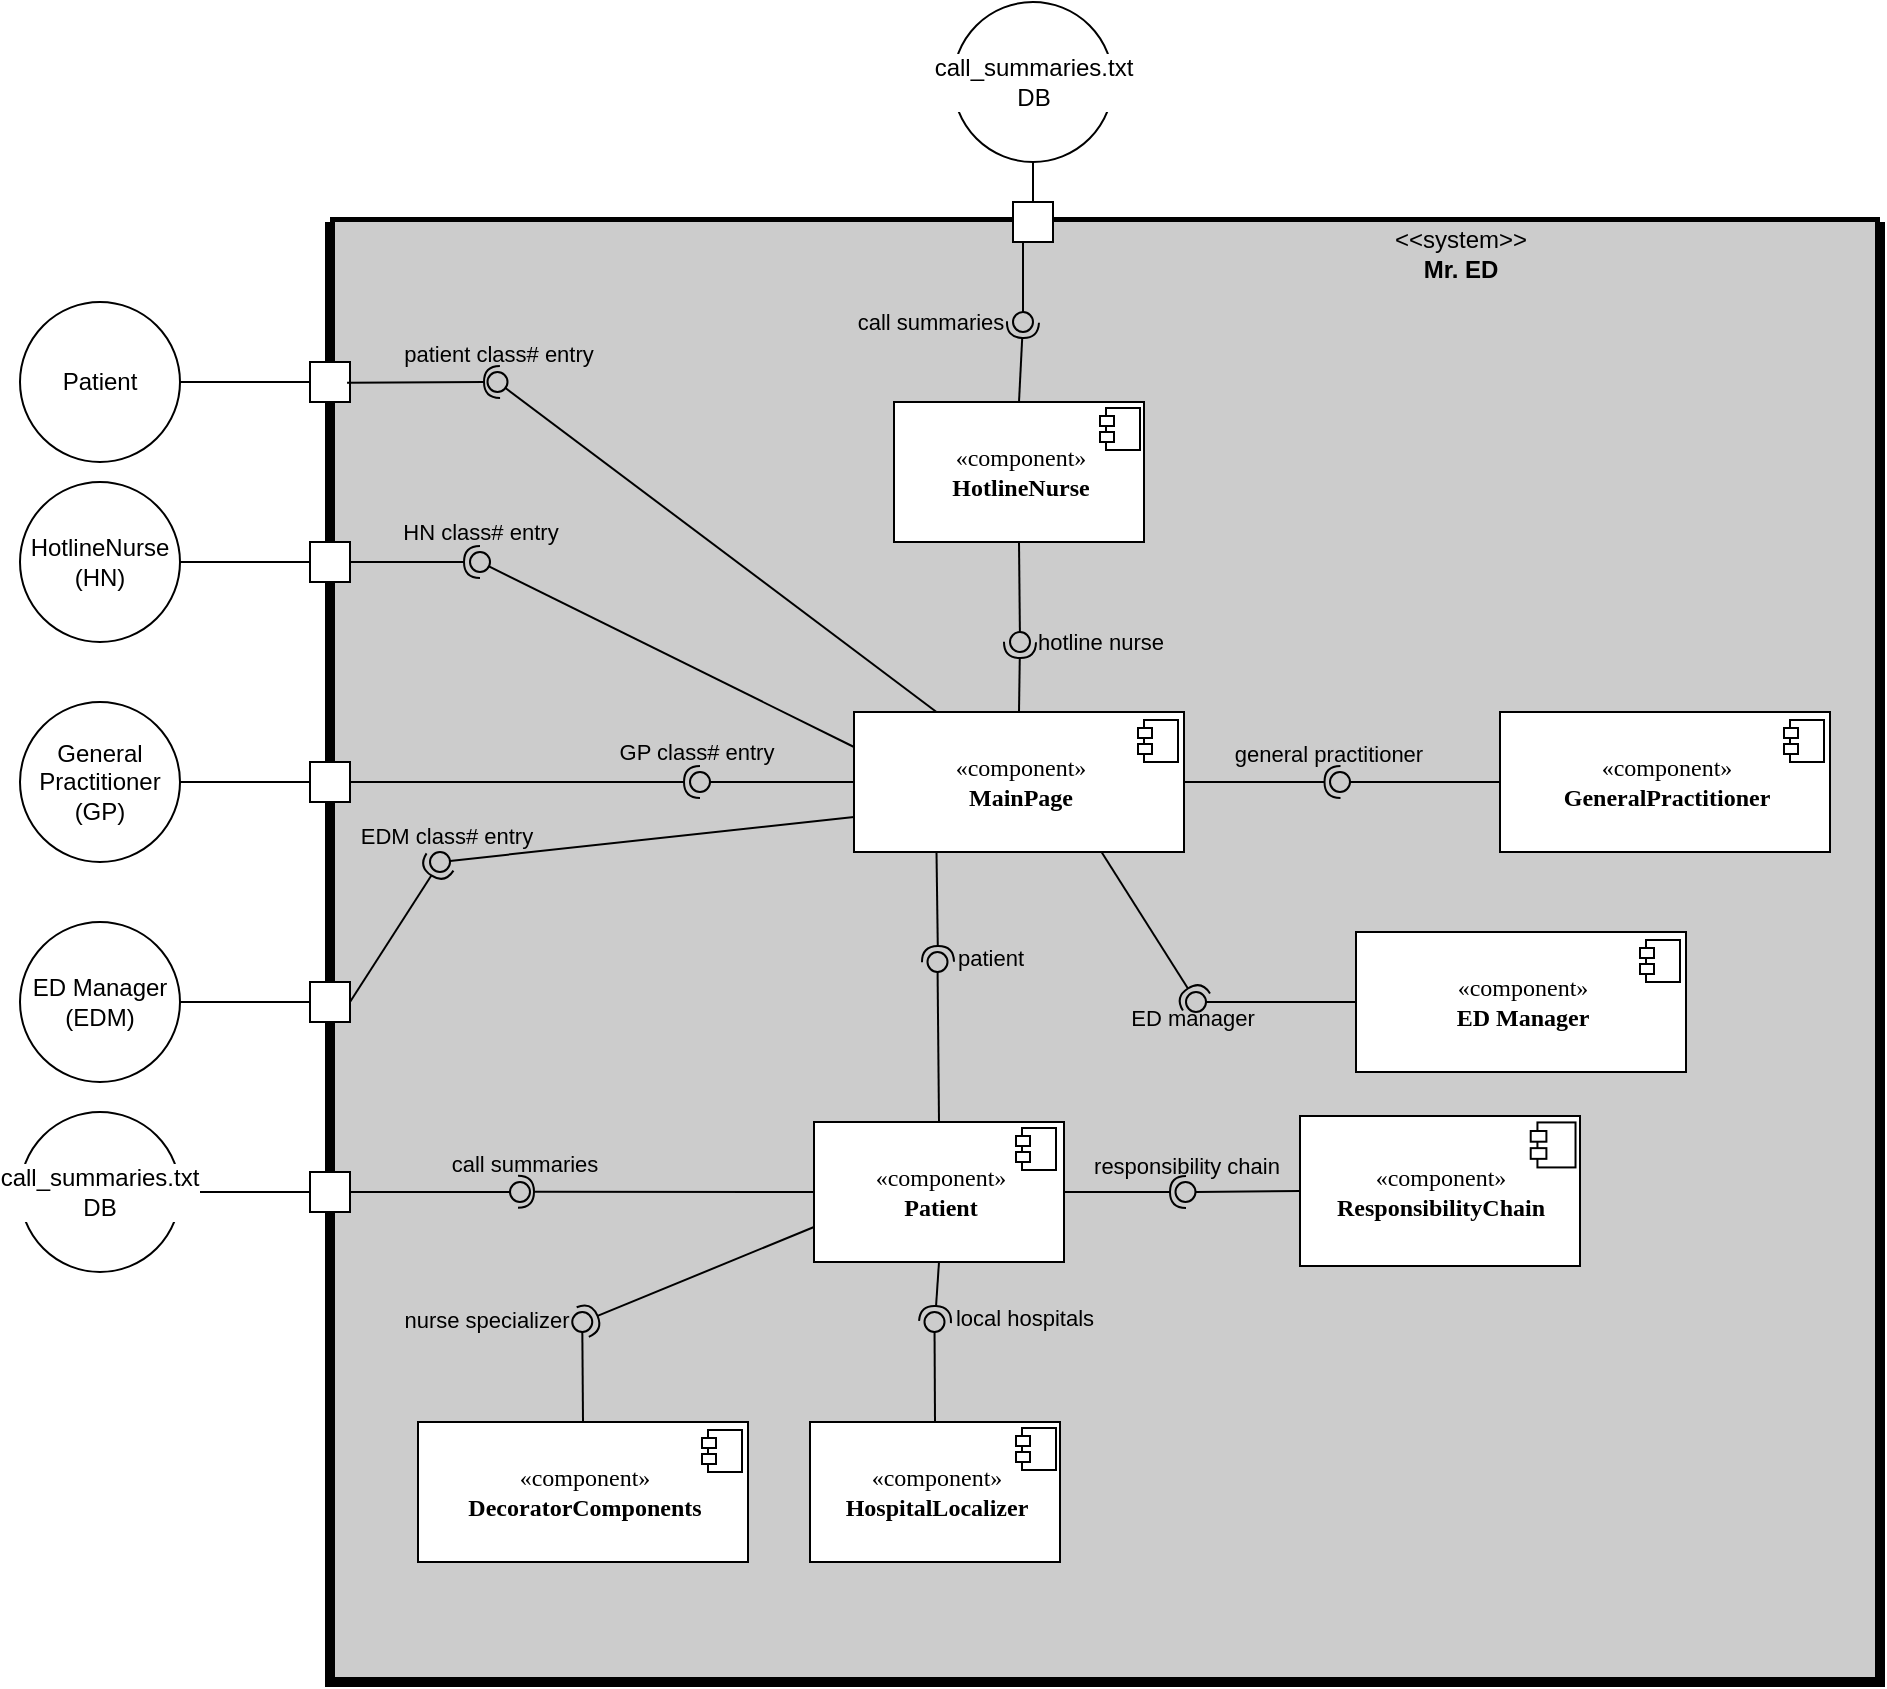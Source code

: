 <mxfile version="24.8.6" pages="2">
  <diagram name="Page-1" id="5f0bae14-7c28-e335-631c-24af17079c00">
    <mxGraphModel dx="1695" dy="905" grid="1" gridSize="10" guides="1" tooltips="1" connect="1" arrows="1" fold="1" page="1" pageScale="1" pageWidth="1700" pageHeight="1100" background="none" math="0" shadow="0">
      <root>
        <mxCell id="0" />
        <mxCell id="1" parent="0" />
        <mxCell id="8719N4NCS_MHKGOsEjrK-1" value="" style="swimlane;startSize=0;movable=1;resizable=1;rotatable=1;deletable=1;editable=1;locked=0;connectable=1;fillColor=none;swimlaneFillColor=#CCCCCC;fillStyle=auto;fontColor=#ffffff;strokeColor=default;strokeWidth=5;shadow=0;swimlaneLine=1;" parent="1" vertex="1">
          <mxGeometry x="310" y="200" width="775" height="730" as="geometry" />
        </mxCell>
        <mxCell id="8719N4NCS_MHKGOsEjrK-2" value="&amp;lt;&amp;lt;system&amp;gt;&amp;gt;&lt;div&gt;&lt;b&gt;Mr. ED&lt;/b&gt;&lt;/div&gt;" style="text;html=1;align=center;verticalAlign=middle;resizable=0;points=[];autosize=1;strokeColor=none;fillColor=none;" parent="8719N4NCS_MHKGOsEjrK-1" vertex="1">
          <mxGeometry x="520" y="-4" width="90" height="40" as="geometry" />
        </mxCell>
        <mxCell id="8719N4NCS_MHKGOsEjrK-7" value="" style="whiteSpace=wrap;html=1;aspect=fixed;" parent="8719N4NCS_MHKGOsEjrK-1" vertex="1">
          <mxGeometry x="-10" y="70" width="20" height="20" as="geometry" />
        </mxCell>
        <mxCell id="8719N4NCS_MHKGOsEjrK-8" value="" style="whiteSpace=wrap;html=1;aspect=fixed;" parent="8719N4NCS_MHKGOsEjrK-1" vertex="1">
          <mxGeometry x="-10" y="160" width="20" height="20" as="geometry" />
        </mxCell>
        <mxCell id="8719N4NCS_MHKGOsEjrK-11" value="" style="whiteSpace=wrap;html=1;aspect=fixed;" parent="8719N4NCS_MHKGOsEjrK-1" vertex="1">
          <mxGeometry x="-10" y="270" width="20" height="20" as="geometry" />
        </mxCell>
        <mxCell id="8719N4NCS_MHKGOsEjrK-17" value="" style="whiteSpace=wrap;html=1;aspect=fixed;" parent="8719N4NCS_MHKGOsEjrK-1" vertex="1">
          <mxGeometry x="-10" y="380" width="20" height="20" as="geometry" />
        </mxCell>
        <mxCell id="8719N4NCS_MHKGOsEjrK-28" value="" style="rounded=0;orthogonalLoop=1;jettySize=auto;html=1;endArrow=halfCircle;endFill=0;endSize=6;strokeWidth=1;sketch=0;exitX=1;exitY=0.5;exitDx=0;exitDy=0;" parent="8719N4NCS_MHKGOsEjrK-1" source="8719N4NCS_MHKGOsEjrK-11" edge="1">
          <mxGeometry relative="1" as="geometry">
            <mxPoint x="165" y="112.5" as="sourcePoint" />
            <mxPoint x="185" y="280" as="targetPoint" />
          </mxGeometry>
        </mxCell>
        <mxCell id="q5eqmeYFjdE975qVz-u_-1" value="" style="rounded=0;orthogonalLoop=1;jettySize=auto;html=1;endArrow=oval;endFill=0;sketch=0;sourcePerimeterSpacing=0;targetPerimeterSpacing=0;endSize=10;exitX=0.25;exitY=0;exitDx=0;exitDy=0;jumpStyle=none;" parent="8719N4NCS_MHKGOsEjrK-1" source="ruIODANc_59mGdwzqtsv-78" edge="1">
          <mxGeometry relative="1" as="geometry">
            <mxPoint x="195" y="175" as="sourcePoint" />
            <mxPoint x="83.75" y="80" as="targetPoint" />
          </mxGeometry>
        </mxCell>
        <mxCell id="8719N4NCS_MHKGOsEjrK-26" value="" style="rounded=0;orthogonalLoop=1;jettySize=auto;html=1;endArrow=halfCircle;endFill=0;endSize=6;strokeWidth=1;sketch=0;exitX=1;exitY=0.5;exitDx=0;exitDy=0;" parent="8719N4NCS_MHKGOsEjrK-1" source="8719N4NCS_MHKGOsEjrK-8" edge="1">
          <mxGeometry relative="1" as="geometry">
            <mxPoint x="45" y="180" as="sourcePoint" />
            <mxPoint x="75" y="170" as="targetPoint" />
          </mxGeometry>
        </mxCell>
        <mxCell id="q5eqmeYFjdE975qVz-u_-2" value="" style="rounded=0;orthogonalLoop=1;jettySize=auto;html=1;endArrow=halfCircle;endFill=0;endSize=6;strokeWidth=1;sketch=0;exitX=0.927;exitY=0.519;exitDx=0;exitDy=0;exitPerimeter=0;" parent="8719N4NCS_MHKGOsEjrK-1" source="8719N4NCS_MHKGOsEjrK-7" edge="1">
          <mxGeometry relative="1" as="geometry">
            <mxPoint x="10.0" y="81" as="sourcePoint" />
            <mxPoint x="85" y="80" as="targetPoint" />
          </mxGeometry>
        </mxCell>
        <mxCell id="q5eqmeYFjdE975qVz-u_-3" value="patient class#&amp;nbsp;&lt;span style=&quot;background-color: initial;&quot;&gt;entry&lt;/span&gt;" style="edgeLabel;html=1;align=center;verticalAlign=middle;resizable=0;points=[];labelBackgroundColor=none;" parent="q5eqmeYFjdE975qVz-u_-2" vertex="1" connectable="0">
          <mxGeometry x="0.376" y="2" relative="1" as="geometry">
            <mxPoint x="23" y="-12" as="offset" />
          </mxGeometry>
        </mxCell>
        <mxCell id="q5eqmeYFjdE975qVz-u_-7" value="" style="rounded=0;orthogonalLoop=1;jettySize=auto;html=1;endArrow=halfCircle;endFill=0;endSize=6;strokeWidth=1;sketch=0;exitX=1;exitY=0.5;exitDx=0;exitDy=0;movable=1;resizable=1;rotatable=1;deletable=1;editable=1;locked=0;connectable=1;" parent="8719N4NCS_MHKGOsEjrK-1" source="8719N4NCS_MHKGOsEjrK-17" edge="1">
          <mxGeometry relative="1" as="geometry">
            <mxPoint x="-10" y="510" as="sourcePoint" />
            <mxPoint x="55" y="320" as="targetPoint" />
          </mxGeometry>
        </mxCell>
        <mxCell id="q5eqmeYFjdE975qVz-u_-8" value="" style="rounded=0;orthogonalLoop=1;jettySize=auto;html=1;endArrow=oval;endFill=0;sketch=0;sourcePerimeterSpacing=0;targetPerimeterSpacing=0;endSize=10;exitX=0;exitY=0.75;exitDx=0;exitDy=0;jumpStyle=none;movable=1;resizable=1;rotatable=1;deletable=1;editable=1;locked=0;connectable=1;" parent="8719N4NCS_MHKGOsEjrK-1" source="ruIODANc_59mGdwzqtsv-78" edge="1">
          <mxGeometry relative="1" as="geometry">
            <mxPoint x="165" y="290" as="sourcePoint" />
            <mxPoint x="55" y="320" as="targetPoint" />
          </mxGeometry>
        </mxCell>
        <mxCell id="q5eqmeYFjdE975qVz-u_-9" value="&lt;span style=&quot;&quot;&gt;EDM class#&amp;nbsp;&lt;/span&gt;&lt;span style=&quot;&quot;&gt;entry&lt;/span&gt;" style="edgeLabel;html=1;align=center;verticalAlign=middle;resizable=0;points=[];labelBackgroundColor=none;" parent="q5eqmeYFjdE975qVz-u_-8" vertex="1" connectable="0">
          <mxGeometry x="0.757" relative="1" as="geometry">
            <mxPoint x="-22" y="-11" as="offset" />
          </mxGeometry>
        </mxCell>
        <mxCell id="ruIODANc_59mGdwzqtsv-14" value="" style="group" parent="8719N4NCS_MHKGOsEjrK-1" vertex="1" connectable="0">
          <mxGeometry x="240" y="450" width="125" height="70" as="geometry" />
        </mxCell>
        <mxCell id="q5eqmeYFjdE975qVz-u_-22" value="«component»&lt;br&gt;&lt;b&gt;Patient&lt;/b&gt;" style="html=1;rounded=0;shadow=0;comic=0;labelBackgroundColor=none;strokeWidth=1;fontFamily=Verdana;fontSize=12;align=center;points=[[0,0,0,0,0],[0,0.25,0,0,0],[0,0.5,0,0,0],[0,0.75,0,0,0],[0,1,0,0,0],[0.25,0,0,0,0],[0.25,1,0,0,0],[0.5,0,0,0,0],[0.5,1,0,0,0],[0.75,0,0,0,0],[0.75,1,0,0,0],[0.86,0,0,0,0],[1,0,0,0,0],[1,0.25,0,0,0],[1,0.5,0,0,0],[1,0.75,0,0,0],[1,1,0,0,0]];" parent="ruIODANc_59mGdwzqtsv-14" vertex="1">
          <mxGeometry x="2" width="125" height="70" as="geometry" />
        </mxCell>
        <mxCell id="ruIODANc_59mGdwzqtsv-10" value="" style="group" parent="ruIODANc_59mGdwzqtsv-14" vertex="1" connectable="0">
          <mxGeometry x="103" y="3" width="20" height="21" as="geometry" />
        </mxCell>
        <mxCell id="ruIODANc_59mGdwzqtsv-11" value="" style="rounded=0;whiteSpace=wrap;html=1;" parent="ruIODANc_59mGdwzqtsv-10" vertex="1">
          <mxGeometry x="3" width="17" height="21" as="geometry" />
        </mxCell>
        <mxCell id="ruIODANc_59mGdwzqtsv-12" value="" style="rounded=0;whiteSpace=wrap;html=1;" parent="ruIODANc_59mGdwzqtsv-10" vertex="1">
          <mxGeometry y="12" width="7" height="5" as="geometry" />
        </mxCell>
        <mxCell id="ruIODANc_59mGdwzqtsv-13" value="" style="rounded=0;whiteSpace=wrap;html=1;" parent="ruIODANc_59mGdwzqtsv-10" vertex="1">
          <mxGeometry y="4" width="7" height="5" as="geometry" />
        </mxCell>
        <mxCell id="ruIODANc_59mGdwzqtsv-16" value="" style="group" parent="8719N4NCS_MHKGOsEjrK-1" vertex="1" connectable="0">
          <mxGeometry x="282" y="90" width="125" height="70" as="geometry" />
        </mxCell>
        <mxCell id="ruIODANc_59mGdwzqtsv-17" value="«component»&lt;br&gt;&lt;b&gt;HotlineNurse&lt;/b&gt;" style="html=1;rounded=0;shadow=0;comic=0;labelBackgroundColor=none;strokeWidth=1;fontFamily=Verdana;fontSize=12;align=center;" parent="ruIODANc_59mGdwzqtsv-16" vertex="1">
          <mxGeometry width="125" height="70" as="geometry" />
        </mxCell>
        <mxCell id="ruIODANc_59mGdwzqtsv-18" value="" style="group" parent="ruIODANc_59mGdwzqtsv-16" vertex="1" connectable="0">
          <mxGeometry x="103" y="3" width="20" height="21" as="geometry" />
        </mxCell>
        <mxCell id="ruIODANc_59mGdwzqtsv-19" value="" style="rounded=0;whiteSpace=wrap;html=1;" parent="ruIODANc_59mGdwzqtsv-18" vertex="1">
          <mxGeometry x="3" width="17" height="21" as="geometry" />
        </mxCell>
        <mxCell id="ruIODANc_59mGdwzqtsv-20" value="" style="rounded=0;whiteSpace=wrap;html=1;" parent="ruIODANc_59mGdwzqtsv-18" vertex="1">
          <mxGeometry y="12" width="7" height="5" as="geometry" />
        </mxCell>
        <mxCell id="ruIODANc_59mGdwzqtsv-21" value="" style="rounded=0;whiteSpace=wrap;html=1;" parent="ruIODANc_59mGdwzqtsv-18" vertex="1">
          <mxGeometry y="4" width="7" height="5" as="geometry" />
        </mxCell>
        <mxCell id="ruIODANc_59mGdwzqtsv-22" value="" style="group" parent="8719N4NCS_MHKGOsEjrK-1" vertex="1" connectable="0">
          <mxGeometry x="485" y="447" width="140" height="75" as="geometry" />
        </mxCell>
        <mxCell id="ruIODANc_59mGdwzqtsv-23" value="«component»&lt;br&gt;&lt;b&gt;ResponsibilityChain&lt;/b&gt;" style="html=1;rounded=0;shadow=0;comic=0;labelBackgroundColor=none;strokeWidth=1;fontFamily=Verdana;fontSize=12;align=center;" parent="ruIODANc_59mGdwzqtsv-22" vertex="1">
          <mxGeometry width="140" height="75" as="geometry" />
        </mxCell>
        <mxCell id="ruIODANc_59mGdwzqtsv-24" value="" style="group" parent="ruIODANc_59mGdwzqtsv-22" vertex="1" connectable="0">
          <mxGeometry x="115.36" y="3.214" width="22.4" height="22.5" as="geometry" />
        </mxCell>
        <mxCell id="ruIODANc_59mGdwzqtsv-25" value="" style="rounded=0;whiteSpace=wrap;html=1;" parent="ruIODANc_59mGdwzqtsv-24" vertex="1">
          <mxGeometry x="3.36" width="19.04" height="22.5" as="geometry" />
        </mxCell>
        <mxCell id="ruIODANc_59mGdwzqtsv-26" value="" style="rounded=0;whiteSpace=wrap;html=1;" parent="ruIODANc_59mGdwzqtsv-24" vertex="1">
          <mxGeometry y="12.857" width="7.84" height="5.357" as="geometry" />
        </mxCell>
        <mxCell id="ruIODANc_59mGdwzqtsv-27" value="" style="rounded=0;whiteSpace=wrap;html=1;" parent="ruIODANc_59mGdwzqtsv-24" vertex="1">
          <mxGeometry y="4.286" width="7.84" height="5.357" as="geometry" />
        </mxCell>
        <mxCell id="ruIODANc_59mGdwzqtsv-29" value="" style="group" parent="8719N4NCS_MHKGOsEjrK-1" vertex="1" connectable="0">
          <mxGeometry x="240" y="600" width="125" height="70" as="geometry" />
        </mxCell>
        <mxCell id="ruIODANc_59mGdwzqtsv-30" value="«component»&lt;br&gt;&lt;b&gt;HospitalLocalizer&lt;/b&gt;" style="html=1;rounded=0;shadow=0;comic=0;labelBackgroundColor=none;strokeWidth=1;fontFamily=Verdana;fontSize=12;align=center;" parent="ruIODANc_59mGdwzqtsv-29" vertex="1">
          <mxGeometry width="125" height="70" as="geometry" />
        </mxCell>
        <mxCell id="ruIODANc_59mGdwzqtsv-31" value="" style="group" parent="ruIODANc_59mGdwzqtsv-29" vertex="1" connectable="0">
          <mxGeometry x="103" y="3" width="20" height="21" as="geometry" />
        </mxCell>
        <mxCell id="ruIODANc_59mGdwzqtsv-32" value="" style="rounded=0;whiteSpace=wrap;html=1;" parent="ruIODANc_59mGdwzqtsv-31" vertex="1">
          <mxGeometry x="3" width="17" height="21" as="geometry" />
        </mxCell>
        <mxCell id="ruIODANc_59mGdwzqtsv-33" value="" style="rounded=0;whiteSpace=wrap;html=1;" parent="ruIODANc_59mGdwzqtsv-31" vertex="1">
          <mxGeometry y="12" width="7" height="5" as="geometry" />
        </mxCell>
        <mxCell id="ruIODANc_59mGdwzqtsv-34" value="" style="rounded=0;whiteSpace=wrap;html=1;" parent="ruIODANc_59mGdwzqtsv-31" vertex="1">
          <mxGeometry y="4" width="7" height="5" as="geometry" />
        </mxCell>
        <mxCell id="ruIODANc_59mGdwzqtsv-39" value="" style="rounded=0;orthogonalLoop=1;jettySize=auto;html=1;endArrow=oval;endFill=0;sketch=0;sourcePerimeterSpacing=0;targetPerimeterSpacing=0;endSize=10;exitX=0.5;exitY=1;exitDx=0;exitDy=0;jumpStyle=none;movable=1;resizable=1;rotatable=1;deletable=1;editable=1;locked=0;connectable=1;" parent="8719N4NCS_MHKGOsEjrK-1" source="ruIODANc_59mGdwzqtsv-17" edge="1">
          <mxGeometry relative="1" as="geometry">
            <mxPoint x="277.5" y="110" as="sourcePoint" />
            <mxPoint x="345" y="210" as="targetPoint" />
          </mxGeometry>
        </mxCell>
        <mxCell id="ruIODANc_59mGdwzqtsv-40" value="hotline nurse" style="edgeLabel;html=1;align=center;verticalAlign=middle;resizable=0;points=[];labelBackgroundColor=none;" parent="ruIODANc_59mGdwzqtsv-39" vertex="1" connectable="0">
          <mxGeometry x="0.532" y="-2" relative="1" as="geometry">
            <mxPoint x="42" y="11" as="offset" />
          </mxGeometry>
        </mxCell>
        <mxCell id="ruIODANc_59mGdwzqtsv-71" value="" style="group" parent="8719N4NCS_MHKGOsEjrK-1" vertex="1" connectable="0">
          <mxGeometry x="585" y="245" width="165" height="70" as="geometry" />
        </mxCell>
        <mxCell id="ruIODANc_59mGdwzqtsv-72" value="&lt;div&gt;«component»&lt;/div&gt;&lt;div&gt;&lt;b&gt;GeneralPractitioner&lt;/b&gt;&lt;/div&gt;" style="html=1;rounded=0;shadow=0;comic=0;labelBackgroundColor=none;strokeWidth=1;fontFamily=Verdana;fontSize=12;align=center;" parent="ruIODANc_59mGdwzqtsv-71" vertex="1">
          <mxGeometry width="165" height="70" as="geometry" />
        </mxCell>
        <mxCell id="ruIODANc_59mGdwzqtsv-73" value="" style="group" parent="ruIODANc_59mGdwzqtsv-71" vertex="1" connectable="0">
          <mxGeometry x="142" y="4" width="20" height="21" as="geometry" />
        </mxCell>
        <mxCell id="ruIODANc_59mGdwzqtsv-74" value="" style="rounded=0;whiteSpace=wrap;html=1;" parent="ruIODANc_59mGdwzqtsv-73" vertex="1">
          <mxGeometry x="3" width="17" height="21" as="geometry" />
        </mxCell>
        <mxCell id="ruIODANc_59mGdwzqtsv-75" value="" style="rounded=0;whiteSpace=wrap;html=1;" parent="ruIODANc_59mGdwzqtsv-73" vertex="1">
          <mxGeometry y="12" width="7" height="5" as="geometry" />
        </mxCell>
        <mxCell id="ruIODANc_59mGdwzqtsv-76" value="" style="rounded=0;whiteSpace=wrap;html=1;" parent="ruIODANc_59mGdwzqtsv-73" vertex="1">
          <mxGeometry y="4" width="7" height="5" as="geometry" />
        </mxCell>
        <mxCell id="ruIODANc_59mGdwzqtsv-77" value="" style="group" parent="8719N4NCS_MHKGOsEjrK-1" vertex="1" connectable="0">
          <mxGeometry x="262" y="245" width="165" height="70" as="geometry" />
        </mxCell>
        <mxCell id="ruIODANc_59mGdwzqtsv-78" value="«component»&lt;div&gt;&lt;b&gt;MainPage&lt;/b&gt;&lt;/div&gt;" style="html=1;rounded=0;shadow=0;comic=0;labelBackgroundColor=none;strokeWidth=1;fontFamily=Verdana;fontSize=12;align=center;" parent="ruIODANc_59mGdwzqtsv-77" vertex="1">
          <mxGeometry width="165" height="70" as="geometry" />
        </mxCell>
        <mxCell id="ruIODANc_59mGdwzqtsv-79" value="" style="group" parent="ruIODANc_59mGdwzqtsv-77" vertex="1" connectable="0">
          <mxGeometry x="142" y="4" width="20" height="21" as="geometry" />
        </mxCell>
        <mxCell id="ruIODANc_59mGdwzqtsv-80" value="" style="rounded=0;whiteSpace=wrap;html=1;" parent="ruIODANc_59mGdwzqtsv-79" vertex="1">
          <mxGeometry x="3" width="17" height="21" as="geometry" />
        </mxCell>
        <mxCell id="ruIODANc_59mGdwzqtsv-81" value="" style="rounded=0;whiteSpace=wrap;html=1;" parent="ruIODANc_59mGdwzqtsv-79" vertex="1">
          <mxGeometry y="12" width="7" height="5" as="geometry" />
        </mxCell>
        <mxCell id="ruIODANc_59mGdwzqtsv-82" value="" style="rounded=0;whiteSpace=wrap;html=1;" parent="ruIODANc_59mGdwzqtsv-79" vertex="1">
          <mxGeometry y="4" width="7" height="5" as="geometry" />
        </mxCell>
        <mxCell id="8719N4NCS_MHKGOsEjrK-27" value="" style="rounded=0;orthogonalLoop=1;jettySize=auto;html=1;endArrow=oval;endFill=0;sketch=0;sourcePerimeterSpacing=0;targetPerimeterSpacing=0;endSize=10;exitX=0;exitY=0.5;exitDx=0;exitDy=0;jumpStyle=none;" parent="8719N4NCS_MHKGOsEjrK-1" source="ruIODANc_59mGdwzqtsv-78" edge="1">
          <mxGeometry relative="1" as="geometry">
            <mxPoint x="275.0" y="254.25" as="sourcePoint" />
            <mxPoint x="185" y="280" as="targetPoint" />
          </mxGeometry>
        </mxCell>
        <mxCell id="q5eqmeYFjdE975qVz-u_-6" value="&lt;span style=&quot;&quot;&gt;GP class#&amp;nbsp;&lt;/span&gt;&lt;span style=&quot;background-color: initial;&quot;&gt;entry&lt;/span&gt;" style="edgeLabel;html=1;align=center;verticalAlign=middle;resizable=0;points=[];labelBackgroundColor=none;" parent="8719N4NCS_MHKGOsEjrK-27" vertex="1" connectable="0">
          <mxGeometry x="0.757" relative="1" as="geometry">
            <mxPoint x="-12" y="-15" as="offset" />
          </mxGeometry>
        </mxCell>
        <mxCell id="8719N4NCS_MHKGOsEjrK-25" value="" style="rounded=0;orthogonalLoop=1;jettySize=auto;html=1;endArrow=oval;endFill=0;sketch=0;sourcePerimeterSpacing=0;targetPerimeterSpacing=0;endSize=10;exitX=0;exitY=0.25;exitDx=0;exitDy=0;jumpStyle=none;" parent="8719N4NCS_MHKGOsEjrK-1" source="ruIODANc_59mGdwzqtsv-78" edge="1">
          <mxGeometry relative="1" as="geometry">
            <mxPoint x="265" y="230" as="sourcePoint" />
            <mxPoint x="75" y="170" as="targetPoint" />
          </mxGeometry>
        </mxCell>
        <mxCell id="q5eqmeYFjdE975qVz-u_-4" value="&lt;span style=&quot;color: rgba(0, 0, 0, 0); font-family: monospace; font-size: 0px; text-align: start; background-color: rgb(251, 251, 251);&quot;&gt;%3CmxGraphModel%3E%3Croot%3E%3CmxCell%20id%3D%220%22%2F%3E%3CmxCell%20id%3D%221%22%20parent%3D%220%22%2F%3E%3CmxCell%20id%3D%222%22%20value%3D%22patient%20class%26amp%3Bnbsp%3B%26lt%3Bdiv%26gt%3Bnumber%20entry%26lt%3B%2Fdiv%26gt%3B%22%20style%3D%22edgeLabel%3Bhtml%3D1%3Balign%3Dcenter%3BverticalAlign%3Dmiddle%3Bresizable%3D0%3Bpoints%3D%5B%5D%3BlabelBackgroundColor%3Dnone%3B%22%20vertex%3D%221%22%20connectable%3D%220%22%20parent%3D%221%22%3E%3CmxGeometry%20x%3D%22400.062%22%20y%3D%22130.259%22%20as%3D%22geometry%22%2F%3E%3C%2FmxCell%3E%3C%2Froot%3E%3C%2FmxGraphModel%3E&lt;/span&gt;&lt;span style=&quot;color: rgba(0, 0, 0, 0); font-family: monospace; font-size: 0px; text-align: start; background-color: rgb(251, 251, 251);&quot;&gt;%3CmxGraphModel%3E%3Croot%3E%3CmxCell%20id%3D%220%22%2F%3E%3CmxCell%20id%3D%221%22%20parent%3D%220%22%2F%3E%3CmxCell%20id%3D%222%22%20value%3D%22patient%20class%26amp%3Bnbsp%3B%26lt%3Bdiv%26gt%3Bnumber%20entry%26lt%3B%2Fdiv%26gt%3B%22%20style%3D%22edgeLabel%3Bhtml%3D1%3Balign%3Dcenter%3BverticalAlign%3Dmiddle%3Bresizable%3D0%3Bpoints%3D%5B%5D%3BlabelBackgroundColor%3Dnone%3B%22%20vertex%3D%221%22%20connectable%3D%220%22%20parent%3D%221%22%3E%3CmxGeometry%20x%3D%22400.062%22%20y%3D%22130.259%22%20as%3D%22geometry%22%2F%3E%3C%2FmxCell%3E%3C%2Froot%3E%3C%2FmxGraphModel%3EHh&lt;/span&gt;" style="edgeLabel;html=1;align=center;verticalAlign=middle;resizable=0;points=[];" parent="8719N4NCS_MHKGOsEjrK-25" vertex="1" connectable="0">
          <mxGeometry x="0.518" y="3" relative="1" as="geometry">
            <mxPoint as="offset" />
          </mxGeometry>
        </mxCell>
        <mxCell id="q5eqmeYFjdE975qVz-u_-5" value="HN class#&amp;nbsp;&lt;span style=&quot;background-color: initial;&quot;&gt;entry&lt;/span&gt;" style="edgeLabel;html=1;align=center;verticalAlign=middle;resizable=0;points=[];labelBackgroundColor=none;" parent="8719N4NCS_MHKGOsEjrK-25" vertex="1" connectable="0">
          <mxGeometry x="0.502" y="1" relative="1" as="geometry">
            <mxPoint x="-47" y="-39" as="offset" />
          </mxGeometry>
        </mxCell>
        <mxCell id="ruIODANc_59mGdwzqtsv-95" value="" style="whiteSpace=wrap;html=1;aspect=fixed;" parent="8719N4NCS_MHKGOsEjrK-1" vertex="1">
          <mxGeometry x="-10" y="475" width="20" height="20" as="geometry" />
        </mxCell>
        <mxCell id="ruIODANc_59mGdwzqtsv-98" value="" style="rounded=0;orthogonalLoop=1;jettySize=auto;html=1;endArrow=halfCircle;endFill=0;endSize=6;strokeWidth=1;sketch=0;exitX=0;exitY=0.5;exitDx=0;exitDy=0;entryX=0;entryY=0.5;entryDx=0;entryDy=0;" parent="8719N4NCS_MHKGOsEjrK-1" source="q5eqmeYFjdE975qVz-u_-22" edge="1">
          <mxGeometry relative="1" as="geometry">
            <mxPoint x="284" y="484.9" as="sourcePoint" />
            <mxPoint x="94" y="484.9" as="targetPoint" />
          </mxGeometry>
        </mxCell>
        <mxCell id="ruIODANc_59mGdwzqtsv-104" value="call summaries" style="edgeLabel;html=1;align=center;verticalAlign=middle;resizable=0;points=[];labelBackgroundColor=none;" parent="ruIODANc_59mGdwzqtsv-98" vertex="1" connectable="0">
          <mxGeometry x="0.299" relative="1" as="geometry">
            <mxPoint x="-49" y="-14" as="offset" />
          </mxGeometry>
        </mxCell>
        <mxCell id="ruIODANc_59mGdwzqtsv-110" style="rounded=0;orthogonalLoop=1;jettySize=auto;html=1;exitX=0.25;exitY=1;exitDx=0;exitDy=0;endArrow=halfCircle;endFill=0;" parent="8719N4NCS_MHKGOsEjrK-1" source="ruIODANc_59mGdwzqtsv-78" edge="1">
          <mxGeometry relative="1" as="geometry">
            <mxPoint x="304" y="370" as="targetPoint" />
          </mxGeometry>
        </mxCell>
        <mxCell id="ruIODANc_59mGdwzqtsv-114" value="" style="rounded=0;orthogonalLoop=1;jettySize=auto;html=1;endArrow=oval;endFill=0;sketch=0;sourcePerimeterSpacing=0;targetPerimeterSpacing=0;endSize=10;exitX=0.5;exitY=0;exitDx=0;exitDy=0;jumpStyle=none;movable=1;resizable=1;rotatable=1;deletable=1;editable=1;locked=0;connectable=1;" parent="8719N4NCS_MHKGOsEjrK-1" source="q5eqmeYFjdE975qVz-u_-22" edge="1">
          <mxGeometry relative="1" as="geometry">
            <mxPoint x="291.25" y="420" as="sourcePoint" />
            <mxPoint x="303.75" y="370" as="targetPoint" />
          </mxGeometry>
        </mxCell>
        <mxCell id="ruIODANc_59mGdwzqtsv-115" value="patient" style="edgeLabel;html=1;align=center;verticalAlign=middle;resizable=0;points=[];labelBackgroundColor=none;" parent="ruIODANc_59mGdwzqtsv-114" vertex="1" connectable="0">
          <mxGeometry x="0.531" y="1" relative="1" as="geometry">
            <mxPoint x="27" y="-21" as="offset" />
          </mxGeometry>
        </mxCell>
        <mxCell id="ruIODANc_59mGdwzqtsv-136" style="rounded=0;orthogonalLoop=1;jettySize=auto;html=1;exitX=0.5;exitY=1;exitDx=0;exitDy=0;endArrow=halfCircle;endFill=0;exitPerimeter=0;" parent="8719N4NCS_MHKGOsEjrK-1" source="q5eqmeYFjdE975qVz-u_-22" edge="1">
          <mxGeometry relative="1" as="geometry">
            <mxPoint x="301.5" y="495" as="sourcePoint" />
            <mxPoint x="302.5" y="550" as="targetPoint" />
          </mxGeometry>
        </mxCell>
        <mxCell id="ruIODANc_59mGdwzqtsv-137" value="" style="rounded=0;orthogonalLoop=1;jettySize=auto;html=1;endArrow=oval;endFill=0;sketch=0;sourcePerimeterSpacing=0;targetPerimeterSpacing=0;endSize=10;exitX=0.5;exitY=0;exitDx=0;exitDy=0;jumpStyle=none;movable=1;resizable=1;rotatable=1;deletable=1;editable=1;locked=0;connectable=1;" parent="8719N4NCS_MHKGOsEjrK-1" source="ruIODANc_59mGdwzqtsv-30" edge="1">
          <mxGeometry relative="1" as="geometry">
            <mxPoint x="303.5" y="630" as="sourcePoint" />
            <mxPoint x="302.25" y="550" as="targetPoint" />
          </mxGeometry>
        </mxCell>
        <mxCell id="ruIODANc_59mGdwzqtsv-138" value="local hospitals" style="edgeLabel;html=1;align=center;verticalAlign=middle;resizable=0;points=[];labelBackgroundColor=none;" parent="ruIODANc_59mGdwzqtsv-137" vertex="1" connectable="0">
          <mxGeometry x="0.531" y="1" relative="1" as="geometry">
            <mxPoint x="45" y="-14" as="offset" />
          </mxGeometry>
        </mxCell>
        <mxCell id="ruIODANc_59mGdwzqtsv-139" value="" style="group;direction=east;" parent="8719N4NCS_MHKGOsEjrK-1" vertex="1" connectable="0">
          <mxGeometry x="427.75" y="485" width="0.25" as="geometry" />
        </mxCell>
        <mxCell id="ruIODANc_59mGdwzqtsv-131" style="rounded=0;orthogonalLoop=1;jettySize=auto;html=1;exitX=1;exitY=0.5;exitDx=0;exitDy=0;endArrow=halfCircle;endFill=0;exitPerimeter=0;" parent="ruIODANc_59mGdwzqtsv-139" source="q5eqmeYFjdE975qVz-u_-22" edge="1">
          <mxGeometry relative="1" as="geometry">
            <mxPoint x="-0.75" y="-55" as="sourcePoint" />
            <mxPoint x="0.25" as="targetPoint" />
          </mxGeometry>
        </mxCell>
        <mxCell id="ruIODANc_59mGdwzqtsv-132" value="" style="rounded=0;orthogonalLoop=1;jettySize=auto;html=1;endArrow=oval;endFill=0;sketch=0;sourcePerimeterSpacing=0;targetPerimeterSpacing=0;endSize=10;exitX=0;exitY=0.5;exitDx=0;exitDy=0;jumpStyle=none;movable=1;resizable=1;rotatable=1;deletable=1;editable=1;locked=0;connectable=1;" parent="ruIODANc_59mGdwzqtsv-139" source="ruIODANc_59mGdwzqtsv-23" edge="1">
          <mxGeometry relative="1" as="geometry">
            <mxPoint x="1.25" y="80" as="sourcePoint" />
            <mxPoint as="targetPoint" />
          </mxGeometry>
        </mxCell>
        <mxCell id="ruIODANc_59mGdwzqtsv-133" value="responsibility chain" style="edgeLabel;html=1;align=center;verticalAlign=middle;resizable=0;points=[];labelBackgroundColor=none;" parent="ruIODANc_59mGdwzqtsv-132" vertex="1" connectable="0">
          <mxGeometry x="0.531" y="1" relative="1" as="geometry">
            <mxPoint x="-13" y="-14" as="offset" />
          </mxGeometry>
        </mxCell>
        <mxCell id="ruIODANc_59mGdwzqtsv-141" value="" style="group;direction=east;" parent="8719N4NCS_MHKGOsEjrK-1" vertex="1" connectable="0">
          <mxGeometry x="505" y="280" width="0.25" as="geometry" />
        </mxCell>
        <mxCell id="ruIODANc_59mGdwzqtsv-142" style="rounded=0;orthogonalLoop=1;jettySize=auto;html=1;endArrow=halfCircle;endFill=0;" parent="ruIODANc_59mGdwzqtsv-141" source="ruIODANc_59mGdwzqtsv-78" edge="1">
          <mxGeometry relative="1" as="geometry">
            <mxPoint x="-0.75" y="-55" as="sourcePoint" />
            <mxPoint x="0.25" as="targetPoint" />
          </mxGeometry>
        </mxCell>
        <mxCell id="ruIODANc_59mGdwzqtsv-143" value="" style="rounded=0;orthogonalLoop=1;jettySize=auto;html=1;endArrow=oval;endFill=0;sketch=0;sourcePerimeterSpacing=0;targetPerimeterSpacing=0;endSize=10;jumpStyle=none;movable=1;resizable=1;rotatable=1;deletable=1;editable=1;locked=0;connectable=1;exitX=0;exitY=0.5;exitDx=0;exitDy=0;" parent="ruIODANc_59mGdwzqtsv-141" source="ruIODANc_59mGdwzqtsv-72" edge="1">
          <mxGeometry relative="1" as="geometry">
            <mxPoint x="40" y="40" as="sourcePoint" />
            <mxPoint as="targetPoint" />
          </mxGeometry>
        </mxCell>
        <mxCell id="ruIODANc_59mGdwzqtsv-144" value="general practitioner" style="edgeLabel;html=1;align=center;verticalAlign=middle;resizable=0;points=[];labelBackgroundColor=none;" parent="ruIODANc_59mGdwzqtsv-143" vertex="1" connectable="0">
          <mxGeometry x="0.531" y="1" relative="1" as="geometry">
            <mxPoint x="-25" y="-15" as="offset" />
          </mxGeometry>
        </mxCell>
        <mxCell id="ruIODANc_59mGdwzqtsv-145" value="" style="group" parent="8719N4NCS_MHKGOsEjrK-1" vertex="1" connectable="0">
          <mxGeometry x="513" y="355" width="165" height="70" as="geometry" />
        </mxCell>
        <mxCell id="ruIODANc_59mGdwzqtsv-146" value="&lt;div&gt;«component»&lt;/div&gt;&lt;div&gt;&lt;b&gt;ED Manager&lt;/b&gt;&lt;/div&gt;" style="html=1;rounded=0;shadow=0;comic=0;labelBackgroundColor=none;strokeWidth=1;fontFamily=Verdana;fontSize=12;align=center;" parent="ruIODANc_59mGdwzqtsv-145" vertex="1">
          <mxGeometry width="165" height="70" as="geometry" />
        </mxCell>
        <mxCell id="ruIODANc_59mGdwzqtsv-147" value="" style="group" parent="ruIODANc_59mGdwzqtsv-145" vertex="1" connectable="0">
          <mxGeometry x="142" y="4" width="20" height="21" as="geometry" />
        </mxCell>
        <mxCell id="ruIODANc_59mGdwzqtsv-148" value="" style="rounded=0;whiteSpace=wrap;html=1;" parent="ruIODANc_59mGdwzqtsv-147" vertex="1">
          <mxGeometry x="3" width="17" height="21" as="geometry" />
        </mxCell>
        <mxCell id="ruIODANc_59mGdwzqtsv-149" value="" style="rounded=0;whiteSpace=wrap;html=1;" parent="ruIODANc_59mGdwzqtsv-147" vertex="1">
          <mxGeometry y="12" width="7" height="5" as="geometry" />
        </mxCell>
        <mxCell id="ruIODANc_59mGdwzqtsv-150" value="" style="rounded=0;whiteSpace=wrap;html=1;" parent="ruIODANc_59mGdwzqtsv-147" vertex="1">
          <mxGeometry y="4" width="7" height="5" as="geometry" />
        </mxCell>
        <mxCell id="ruIODANc_59mGdwzqtsv-151" value="" style="group;direction=east;" parent="8719N4NCS_MHKGOsEjrK-1" vertex="1" connectable="0">
          <mxGeometry x="433" y="390" width="0.25" as="geometry" />
        </mxCell>
        <mxCell id="ruIODANc_59mGdwzqtsv-152" style="rounded=0;orthogonalLoop=1;jettySize=auto;html=1;endArrow=halfCircle;endFill=0;exitX=0.75;exitY=1;exitDx=0;exitDy=0;" parent="ruIODANc_59mGdwzqtsv-151" source="ruIODANc_59mGdwzqtsv-78" edge="1">
          <mxGeometry relative="1" as="geometry">
            <mxPoint x="-0.75" y="-55" as="sourcePoint" />
            <mxPoint x="0.25" as="targetPoint" />
          </mxGeometry>
        </mxCell>
        <mxCell id="ruIODANc_59mGdwzqtsv-153" value="" style="rounded=0;orthogonalLoop=1;jettySize=auto;html=1;endArrow=oval;endFill=0;sketch=0;sourcePerimeterSpacing=0;targetPerimeterSpacing=0;endSize=10;jumpStyle=none;movable=1;resizable=1;rotatable=1;deletable=1;editable=1;locked=0;connectable=1;exitX=0;exitY=0.5;exitDx=0;exitDy=0;" parent="ruIODANc_59mGdwzqtsv-151" source="ruIODANc_59mGdwzqtsv-146" edge="1">
          <mxGeometry relative="1" as="geometry">
            <mxPoint x="40" y="40" as="sourcePoint" />
            <mxPoint as="targetPoint" />
          </mxGeometry>
        </mxCell>
        <mxCell id="ruIODANc_59mGdwzqtsv-154" value="ED manager" style="edgeLabel;html=1;align=center;verticalAlign=middle;resizable=0;points=[];labelBackgroundColor=none;" parent="ruIODANc_59mGdwzqtsv-153" vertex="1" connectable="0">
          <mxGeometry x="0.531" y="1" relative="1" as="geometry">
            <mxPoint x="-21" y="7" as="offset" />
          </mxGeometry>
        </mxCell>
        <mxCell id="ruIODANc_59mGdwzqtsv-173" style="rounded=0;orthogonalLoop=1;jettySize=auto;html=1;exitX=0;exitY=0.75;exitDx=0;exitDy=0;endArrow=halfCircle;endFill=0;exitPerimeter=0;" parent="8719N4NCS_MHKGOsEjrK-1" source="q5eqmeYFjdE975qVz-u_-22" edge="1">
          <mxGeometry relative="1" as="geometry">
            <mxPoint x="128.88" y="520" as="sourcePoint" />
            <mxPoint x="126.38" y="550" as="targetPoint" />
          </mxGeometry>
        </mxCell>
        <mxCell id="ruIODANc_59mGdwzqtsv-174" value="" style="rounded=0;orthogonalLoop=1;jettySize=auto;html=1;endArrow=oval;endFill=0;sketch=0;sourcePerimeterSpacing=0;targetPerimeterSpacing=0;endSize=10;exitX=0.5;exitY=0;exitDx=0;exitDy=0;jumpStyle=none;movable=1;resizable=1;rotatable=1;deletable=1;editable=1;locked=0;connectable=1;" parent="8719N4NCS_MHKGOsEjrK-1" source="ruIODANc_59mGdwzqtsv-168" edge="1">
          <mxGeometry relative="1" as="geometry">
            <mxPoint x="126.88" y="600" as="sourcePoint" />
            <mxPoint x="126.13" y="550" as="targetPoint" />
          </mxGeometry>
        </mxCell>
        <mxCell id="ruIODANc_59mGdwzqtsv-175" value="nurse specializer" style="edgeLabel;html=1;align=center;verticalAlign=middle;resizable=0;points=[];labelBackgroundColor=none;" parent="ruIODANc_59mGdwzqtsv-174" vertex="1" connectable="0">
          <mxGeometry x="0.531" y="1" relative="1" as="geometry">
            <mxPoint x="-47" y="-13" as="offset" />
          </mxGeometry>
        </mxCell>
        <mxCell id="8719N4NCS_MHKGOsEjrK-13" style="edgeStyle=orthogonalEdgeStyle;rounded=0;orthogonalLoop=1;jettySize=auto;html=1;entryX=0;entryY=0.5;entryDx=0;entryDy=0;endArrow=none;endFill=0;" parent="1" source="8719N4NCS_MHKGOsEjrK-3" target="8719N4NCS_MHKGOsEjrK-7" edge="1">
          <mxGeometry relative="1" as="geometry" />
        </mxCell>
        <mxCell id="8719N4NCS_MHKGOsEjrK-3" value="Patient" style="ellipse;whiteSpace=wrap;html=1;aspect=fixed;" parent="1" vertex="1">
          <mxGeometry x="155" y="240" width="80" height="80" as="geometry" />
        </mxCell>
        <mxCell id="8719N4NCS_MHKGOsEjrK-15" style="edgeStyle=orthogonalEdgeStyle;rounded=0;orthogonalLoop=1;jettySize=auto;html=1;endArrow=none;endFill=0;" parent="1" source="8719N4NCS_MHKGOsEjrK-4" target="8719N4NCS_MHKGOsEjrK-8" edge="1">
          <mxGeometry relative="1" as="geometry" />
        </mxCell>
        <mxCell id="8719N4NCS_MHKGOsEjrK-4" value="HotlineNurse&lt;div&gt;(HN)&lt;/div&gt;" style="ellipse;whiteSpace=wrap;html=1;aspect=fixed;" parent="1" vertex="1">
          <mxGeometry x="155" y="330" width="80" height="80" as="geometry" />
        </mxCell>
        <mxCell id="8719N4NCS_MHKGOsEjrK-16" style="edgeStyle=orthogonalEdgeStyle;rounded=0;orthogonalLoop=1;jettySize=auto;html=1;entryX=0;entryY=0.5;entryDx=0;entryDy=0;endArrow=none;endFill=0;" parent="1" source="8719N4NCS_MHKGOsEjrK-5" target="8719N4NCS_MHKGOsEjrK-11" edge="1">
          <mxGeometry relative="1" as="geometry" />
        </mxCell>
        <mxCell id="8719N4NCS_MHKGOsEjrK-5" value="General&lt;div&gt;Practitioner&lt;/div&gt;&lt;div&gt;(GP)&lt;/div&gt;" style="ellipse;whiteSpace=wrap;html=1;aspect=fixed;" parent="1" vertex="1">
          <mxGeometry x="155" y="440" width="80" height="80" as="geometry" />
        </mxCell>
        <mxCell id="8719N4NCS_MHKGOsEjrK-6" value="ED Manager&lt;div&gt;(EDM)&lt;/div&gt;" style="ellipse;whiteSpace=wrap;html=1;aspect=fixed;" parent="1" vertex="1">
          <mxGeometry x="155" y="550" width="80" height="80" as="geometry" />
        </mxCell>
        <mxCell id="8719N4NCS_MHKGOsEjrK-18" style="edgeStyle=orthogonalEdgeStyle;rounded=0;orthogonalLoop=1;jettySize=auto;html=1;entryX=1;entryY=0.5;entryDx=0;entryDy=0;endArrow=none;endFill=0;" parent="1" source="8719N4NCS_MHKGOsEjrK-17" target="8719N4NCS_MHKGOsEjrK-6" edge="1">
          <mxGeometry relative="1" as="geometry" />
        </mxCell>
        <mxCell id="ruIODANc_59mGdwzqtsv-83" value="" style="rounded=0;orthogonalLoop=1;jettySize=auto;html=1;endArrow=halfCircle;endFill=0;endSize=6;strokeWidth=1;sketch=0;exitX=0.5;exitY=0;exitDx=0;exitDy=0;" parent="1" source="ruIODANc_59mGdwzqtsv-78" edge="1">
          <mxGeometry relative="1" as="geometry">
            <mxPoint x="629" y="250" as="sourcePoint" />
            <mxPoint x="655" y="410" as="targetPoint" />
          </mxGeometry>
        </mxCell>
        <mxCell id="ruIODANc_59mGdwzqtsv-86" value="" style="rounded=0;orthogonalLoop=1;jettySize=auto;html=1;endArrow=oval;endFill=0;sketch=0;sourcePerimeterSpacing=0;targetPerimeterSpacing=0;endSize=10;exitX=0.25;exitY=1;exitDx=0;exitDy=0;jumpStyle=none;movable=1;resizable=1;rotatable=1;deletable=1;editable=1;locked=0;connectable=1;entryX=0.5;entryY=0;entryDx=0;entryDy=0;" parent="1" source="ruIODANc_59mGdwzqtsv-42" edge="1">
          <mxGeometry relative="1" as="geometry">
            <mxPoint x="665" y="240" as="sourcePoint" />
            <mxPoint x="656.5" y="250" as="targetPoint" />
          </mxGeometry>
        </mxCell>
        <mxCell id="ruIODANc_59mGdwzqtsv-87" value="call summaries" style="edgeLabel;html=1;align=center;verticalAlign=middle;resizable=0;points=[];labelBackgroundColor=none;" parent="ruIODANc_59mGdwzqtsv-86" vertex="1" connectable="0">
          <mxGeometry x="0.432" y="-1" relative="1" as="geometry">
            <mxPoint x="-46" y="11" as="offset" />
          </mxGeometry>
        </mxCell>
        <mxCell id="ruIODANc_59mGdwzqtsv-84" value="" style="rounded=0;orthogonalLoop=1;jettySize=auto;html=1;endArrow=halfCircle;endFill=0;endSize=6;strokeWidth=1;sketch=0;exitX=0.5;exitY=0;exitDx=0;exitDy=0;entryX=0.5;entryY=0;entryDx=0;entryDy=0;" parent="1" source="ruIODANc_59mGdwzqtsv-17" edge="1">
          <mxGeometry relative="1" as="geometry">
            <mxPoint x="646.5" y="290" as="sourcePoint" />
            <mxPoint x="656.5" y="250" as="targetPoint" />
          </mxGeometry>
        </mxCell>
        <mxCell id="ruIODANc_59mGdwzqtsv-102" value="" style="rounded=0;orthogonalLoop=1;jettySize=auto;html=1;endArrow=oval;endFill=0;sketch=0;sourcePerimeterSpacing=0;targetPerimeterSpacing=0;endSize=10;exitX=1;exitY=0.5;exitDx=0;exitDy=0;jumpStyle=none;movable=1;resizable=1;rotatable=1;deletable=1;editable=1;locked=0;connectable=1;" parent="1" source="ruIODANc_59mGdwzqtsv-95" edge="1">
          <mxGeometry relative="1" as="geometry">
            <mxPoint x="345" y="660" as="sourcePoint" />
            <mxPoint x="405" y="685" as="targetPoint" />
          </mxGeometry>
        </mxCell>
        <mxCell id="ruIODANc_59mGdwzqtsv-167" value="" style="group" parent="1" vertex="1" connectable="0">
          <mxGeometry x="354" y="800" width="165" height="70" as="geometry" />
        </mxCell>
        <mxCell id="ruIODANc_59mGdwzqtsv-168" value="«component»&lt;div&gt;&lt;b&gt;DecoratorComponents&lt;/b&gt;&lt;/div&gt;" style="html=1;rounded=0;shadow=0;comic=0;labelBackgroundColor=none;strokeWidth=1;fontFamily=Verdana;fontSize=12;align=center;" parent="ruIODANc_59mGdwzqtsv-167" vertex="1">
          <mxGeometry width="165" height="70" as="geometry" />
        </mxCell>
        <mxCell id="ruIODANc_59mGdwzqtsv-169" value="" style="group" parent="ruIODANc_59mGdwzqtsv-167" vertex="1" connectable="0">
          <mxGeometry x="142" y="4" width="20" height="21" as="geometry" />
        </mxCell>
        <mxCell id="ruIODANc_59mGdwzqtsv-170" value="" style="rounded=0;whiteSpace=wrap;html=1;" parent="ruIODANc_59mGdwzqtsv-169" vertex="1">
          <mxGeometry x="3" width="17" height="21" as="geometry" />
        </mxCell>
        <mxCell id="ruIODANc_59mGdwzqtsv-171" value="" style="rounded=0;whiteSpace=wrap;html=1;" parent="ruIODANc_59mGdwzqtsv-169" vertex="1">
          <mxGeometry y="12" width="7" height="5" as="geometry" />
        </mxCell>
        <mxCell id="ruIODANc_59mGdwzqtsv-172" value="" style="rounded=0;whiteSpace=wrap;html=1;" parent="ruIODANc_59mGdwzqtsv-169" vertex="1">
          <mxGeometry y="4" width="7" height="5" as="geometry" />
        </mxCell>
        <mxCell id="ruIODANc_59mGdwzqtsv-42" value="" style="whiteSpace=wrap;html=1;aspect=fixed;" parent="1" vertex="1">
          <mxGeometry x="651.5" y="190" width="20" height="20" as="geometry" />
        </mxCell>
        <mxCell id="2h96PUPGuWY28Gsxwkw1-16" style="edgeStyle=orthogonalEdgeStyle;rounded=0;orthogonalLoop=1;jettySize=auto;html=1;entryX=0.5;entryY=0;entryDx=0;entryDy=0;endArrow=none;endFill=0;" parent="1" source="2h96PUPGuWY28Gsxwkw1-14" target="ruIODANc_59mGdwzqtsv-42" edge="1">
          <mxGeometry relative="1" as="geometry" />
        </mxCell>
        <mxCell id="2h96PUPGuWY28Gsxwkw1-14" value="&lt;div&gt;&lt;div&gt;&lt;div style=&quot;&quot;&gt;&lt;span style=&quot;text-wrap-mode: nowrap;&quot;&gt;call_summaries.txt DB&lt;/span&gt;&lt;/div&gt;&lt;/div&gt;&lt;/div&gt;" style="ellipse;whiteSpace=wrap;html=1;aspect=fixed;labelBackgroundColor=default;" parent="1" vertex="1">
          <mxGeometry x="621.5" y="90" width="80" height="80" as="geometry" />
        </mxCell>
        <mxCell id="2h96PUPGuWY28Gsxwkw1-19" style="edgeStyle=orthogonalEdgeStyle;rounded=0;orthogonalLoop=1;jettySize=auto;html=1;entryX=0;entryY=0.5;entryDx=0;entryDy=0;endArrow=none;endFill=0;" parent="1" source="2h96PUPGuWY28Gsxwkw1-18" target="ruIODANc_59mGdwzqtsv-95" edge="1">
          <mxGeometry relative="1" as="geometry" />
        </mxCell>
        <mxCell id="2h96PUPGuWY28Gsxwkw1-18" value="&lt;div&gt;&lt;div&gt;&lt;div style=&quot;&quot;&gt;&lt;span style=&quot;text-wrap-mode: nowrap;&quot;&gt;call_summaries.txt DB&lt;/span&gt;&lt;/div&gt;&lt;/div&gt;&lt;/div&gt;" style="ellipse;whiteSpace=wrap;html=1;aspect=fixed;labelBackgroundColor=default;" parent="1" vertex="1">
          <mxGeometry x="155" y="645" width="80" height="80" as="geometry" />
        </mxCell>
      </root>
    </mxGraphModel>
  </diagram>
  <diagram id="unobaJ54HF40RG7rKrwE" name="Page-2">
    <mxGraphModel dx="-344" dy="724" grid="1" gridSize="10" guides="1" tooltips="1" connect="1" arrows="1" fold="1" page="1" pageScale="1" pageWidth="1700" pageHeight="1100" math="0" shadow="0">
      <root>
        <mxCell id="0" />
        <mxCell id="1" parent="0" />
        <mxCell id="kVUCm0de8SxooW14x_LT-1" value="" style="ellipse;whiteSpace=wrap;html=1;aspect=fixed;" vertex="1" parent="1">
          <mxGeometry x="2367.5" y="292.5" width="80" height="80" as="geometry" />
        </mxCell>
        <mxCell id="kVUCm0de8SxooW14x_LT-2" value="" style="group" vertex="1" connectable="0" parent="1">
          <mxGeometry x="2280" y="382.5" width="165" height="70" as="geometry" />
        </mxCell>
        <mxCell id="kVUCm0de8SxooW14x_LT-3" value="&lt;div&gt;«component»&lt;/div&gt;&lt;div&gt;&lt;b&gt;ComponentName&lt;/b&gt;&lt;/div&gt;" style="html=1;rounded=0;shadow=0;comic=0;labelBackgroundColor=none;strokeWidth=1;fontFamily=Verdana;fontSize=12;align=center;" vertex="1" parent="kVUCm0de8SxooW14x_LT-2">
          <mxGeometry width="165" height="70" as="geometry" />
        </mxCell>
        <mxCell id="kVUCm0de8SxooW14x_LT-4" value="" style="group" vertex="1" connectable="0" parent="kVUCm0de8SxooW14x_LT-2">
          <mxGeometry x="142" y="4" width="20" height="21" as="geometry" />
        </mxCell>
        <mxCell id="kVUCm0de8SxooW14x_LT-5" value="" style="rounded=0;whiteSpace=wrap;html=1;" vertex="1" parent="kVUCm0de8SxooW14x_LT-4">
          <mxGeometry x="3" width="17" height="21" as="geometry" />
        </mxCell>
        <mxCell id="kVUCm0de8SxooW14x_LT-6" value="" style="rounded=0;whiteSpace=wrap;html=1;" vertex="1" parent="kVUCm0de8SxooW14x_LT-4">
          <mxGeometry y="12" width="7" height="5" as="geometry" />
        </mxCell>
        <mxCell id="kVUCm0de8SxooW14x_LT-7" value="" style="rounded=0;whiteSpace=wrap;html=1;" vertex="1" parent="kVUCm0de8SxooW14x_LT-4">
          <mxGeometry y="4" width="7" height="5" as="geometry" />
        </mxCell>
        <mxCell id="kVUCm0de8SxooW14x_LT-8" value="&lt;div style=&quot;text-align: right;&quot;&gt;&lt;br&gt;&lt;/div&gt;" style="whiteSpace=wrap;html=1;aspect=fixed;" vertex="1" parent="1">
          <mxGeometry x="2425" y="472.5" width="20" height="20" as="geometry" />
        </mxCell>
        <mxCell id="kVUCm0de8SxooW14x_LT-9" style="rounded=0;orthogonalLoop=1;jettySize=auto;html=1;endArrow=halfCircle;endFill=0;" edge="1" parent="1">
          <mxGeometry relative="1" as="geometry">
            <mxPoint x="2367.5" y="517.5" as="sourcePoint" />
            <mxPoint x="2415" y="517.5" as="targetPoint" />
          </mxGeometry>
        </mxCell>
        <mxCell id="kVUCm0de8SxooW14x_LT-10" value="interface name" style="edgeLabel;html=1;align=center;verticalAlign=middle;resizable=0;points=[];" vertex="1" connectable="0" parent="kVUCm0de8SxooW14x_LT-9">
          <mxGeometry x="-0.105" relative="1" as="geometry">
            <mxPoint x="21" y="15" as="offset" />
          </mxGeometry>
        </mxCell>
        <mxCell id="kVUCm0de8SxooW14x_LT-11" value="" style="rounded=0;orthogonalLoop=1;jettySize=auto;html=1;endArrow=oval;endFill=0;sketch=0;sourcePerimeterSpacing=0;targetPerimeterSpacing=0;endSize=10;jumpStyle=none;movable=1;resizable=1;rotatable=1;deletable=1;editable=1;locked=0;connectable=1;" edge="1" parent="1">
          <mxGeometry relative="1" as="geometry">
            <mxPoint x="2370" y="562.5" as="sourcePoint" />
            <mxPoint x="2410" y="562.5" as="targetPoint" />
          </mxGeometry>
        </mxCell>
        <mxCell id="kVUCm0de8SxooW14x_LT-12" value="&lt;span style=&quot;color: rgba(0, 0, 0, 0); font-family: monospace; font-size: 0px; text-align: start; background-color: rgb(251, 251, 251);&quot;&gt;%3CmxGraphModel%3E%3Croot%3E%3CmxCell%20id%3D%220%22%2F%3E%3CmxCell%20id%3D%221%22%20parent%3D%220%22%2F%3E%3CmxCell%20id%3D%222%22%20value%3D%22interface%20name%22%20style%3D%22edgeLabel%3Bhtml%3D1%3Balign%3Dcenter%3BverticalAlign%3Dmiddle%3Bresizable%3D0%3Bpoints%3D%5B%5D%3B%22%20vertex%3D%221%22%20connectable%3D%220%22%20parent%3D%221%22%3E%3CmxGeometry%20x%3D%221439.904%22%20y%3D%22550%22%20as%3D%22geometry%22%2F%3E%3C%2FmxCell%3E%3C%2Froot%3E%3C%2FmxGraphModel%3E&lt;/span&gt;" style="edgeLabel;html=1;align=center;verticalAlign=middle;resizable=0;points=[];" vertex="1" connectable="0" parent="kVUCm0de8SxooW14x_LT-11">
          <mxGeometry x="0.195" y="-1" relative="1" as="geometry">
            <mxPoint as="offset" />
          </mxGeometry>
        </mxCell>
        <mxCell id="kVUCm0de8SxooW14x_LT-13" value="interface name" style="edgeLabel;html=1;align=center;verticalAlign=middle;resizable=0;points=[];" vertex="1" connectable="0" parent="kVUCm0de8SxooW14x_LT-11">
          <mxGeometry x="0.09" y="1" relative="1" as="geometry">
            <mxPoint x="15" y="14" as="offset" />
          </mxGeometry>
        </mxCell>
        <mxCell id="kVUCm0de8SxooW14x_LT-14" value="&#xa;" style="swimlane;startSize=0;strokeWidth=5;swimlaneFillColor=#CCCCCC;fontStyle=0;verticalAlign=middle;" vertex="1" parent="1">
          <mxGeometry x="2247.5" y="602.5" width="200" height="70" as="geometry" />
        </mxCell>
        <mxCell id="kVUCm0de8SxooW14x_LT-15" value="&amp;lt;&amp;lt;system&amp;gt;&amp;gt;&lt;div&gt;&lt;b&gt;SystemName&lt;/b&gt;&lt;/div&gt;" style="text;html=1;align=center;verticalAlign=middle;resizable=0;points=[];autosize=1;strokeColor=none;fillColor=none;" vertex="1" parent="kVUCm0de8SxooW14x_LT-14">
          <mxGeometry x="50" y="11.46" width="100" height="40" as="geometry" />
        </mxCell>
        <mxCell id="kVUCm0de8SxooW14x_LT-16" value="System Bounds" style="text;html=1;align=center;verticalAlign=middle;resizable=0;points=[];autosize=1;strokeColor=none;fillColor=none;" vertex="1" parent="1">
          <mxGeometry x="2447.5" y="602.5" width="110" height="30" as="geometry" />
        </mxCell>
        <mxCell id="kVUCm0de8SxooW14x_LT-17" value="&lt;span style=&quot;font-size: 11px; background-color: rgb(255, 255, 255);&quot;&gt;provided interface&lt;/span&gt;" style="text;html=1;align=center;verticalAlign=middle;resizable=0;points=[];autosize=1;strokeColor=none;fillColor=none;" vertex="1" parent="1">
          <mxGeometry x="2447.5" y="550.5" width="110" height="30" as="geometry" />
        </mxCell>
        <mxCell id="kVUCm0de8SxooW14x_LT-18" value="&lt;span style=&quot;font-size: 11px; background-color: rgb(255, 255, 255);&quot;&gt;required interface&lt;/span&gt;" style="text;html=1;align=center;verticalAlign=middle;resizable=0;points=[];autosize=1;strokeColor=none;fillColor=none;" vertex="1" parent="1">
          <mxGeometry x="2447.5" y="502.5" width="110" height="30" as="geometry" />
        </mxCell>
        <mxCell id="kVUCm0de8SxooW14x_LT-19" value="&lt;div style=&quot;text-wrap-mode: wrap; text-align: right;&quot;&gt;&lt;span style=&quot;background-color: initial;&quot;&gt;&lt;font style=&quot;font-size: 11px;&quot;&gt;port&lt;/font&gt;&lt;/span&gt;&lt;/div&gt;" style="text;html=1;align=center;verticalAlign=middle;resizable=0;points=[];autosize=1;strokeColor=none;fillColor=none;" vertex="1" parent="1">
          <mxGeometry x="2447.5" y="467.5" width="40" height="30" as="geometry" />
        </mxCell>
        <mxCell id="kVUCm0de8SxooW14x_LT-20" value="component" style="text;html=1;align=center;verticalAlign=middle;resizable=0;points=[];autosize=1;strokeColor=none;fillColor=none;" vertex="1" parent="1">
          <mxGeometry x="2447.5" y="402.5" width="80" height="30" as="geometry" />
        </mxCell>
        <mxCell id="kVUCm0de8SxooW14x_LT-21" value="&lt;span style=&quot;text-wrap-mode: wrap;&quot;&gt;Actor&lt;/span&gt;" style="text;html=1;align=center;verticalAlign=middle;resizable=0;points=[];autosize=1;strokeColor=none;fillColor=none;" vertex="1" parent="1">
          <mxGeometry x="2447.5" y="317.5" width="50" height="30" as="geometry" />
        </mxCell>
        <mxCell id="kVUCm0de8SxooW14x_LT-22" value="" style="swimlane;startSize=0;" vertex="1" parent="1">
          <mxGeometry x="2230" y="267.5" width="340" height="425" as="geometry" />
        </mxCell>
        <mxCell id="kVUCm0de8SxooW14x_LT-23" value="&lt;font style=&quot;font-size: 22px;&quot;&gt;Key:&lt;/font&gt;" style="text;html=1;align=center;verticalAlign=middle;whiteSpace=wrap;rounded=0;" vertex="1" parent="kVUCm0de8SxooW14x_LT-22">
          <mxGeometry y="3.5" width="60" height="30" as="geometry" />
        </mxCell>
      </root>
    </mxGraphModel>
  </diagram>
</mxfile>
